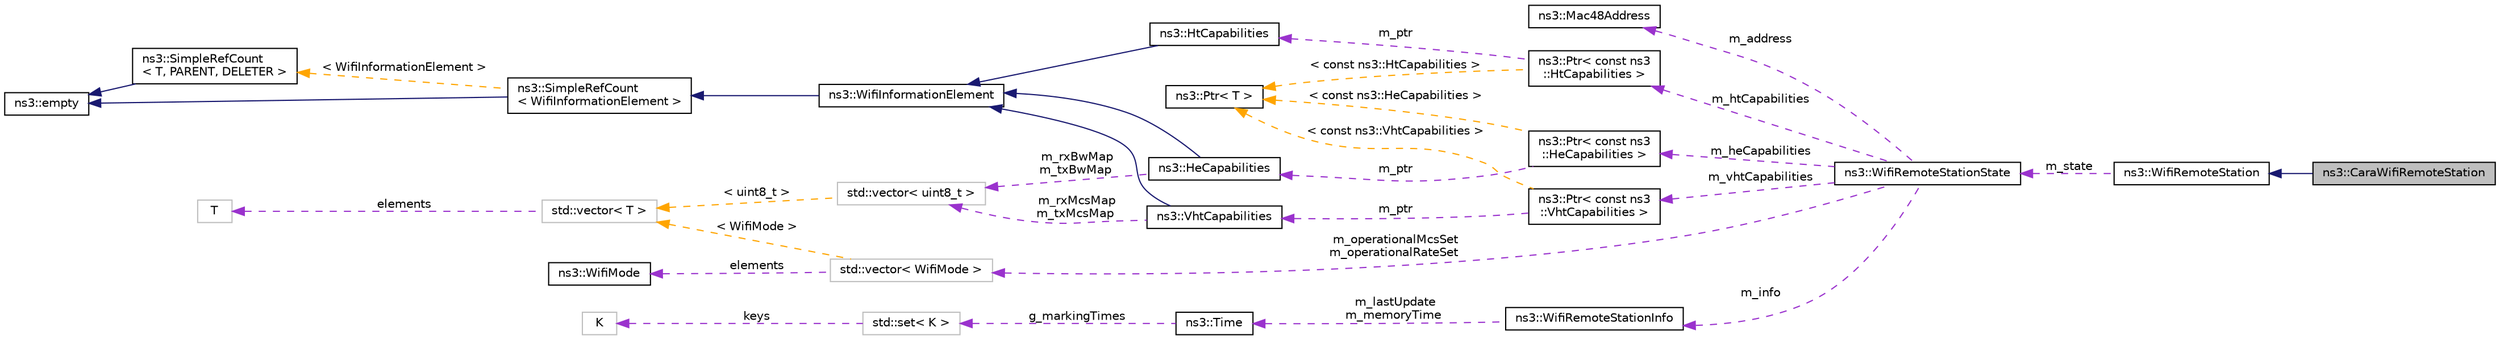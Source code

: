 digraph "ns3::CaraWifiRemoteStation"
{
 // LATEX_PDF_SIZE
  edge [fontname="Helvetica",fontsize="10",labelfontname="Helvetica",labelfontsize="10"];
  node [fontname="Helvetica",fontsize="10",shape=record];
  rankdir="LR";
  Node1 [label="ns3::CaraWifiRemoteStation",height=0.2,width=0.4,color="black", fillcolor="grey75", style="filled", fontcolor="black",tooltip="hold per-remote-station state for CARA Wifi manager."];
  Node2 -> Node1 [dir="back",color="midnightblue",fontsize="10",style="solid",fontname="Helvetica"];
  Node2 [label="ns3::WifiRemoteStation",height=0.2,width=0.4,color="black", fillcolor="white", style="filled",URL="$structns3_1_1_wifi_remote_station.html",tooltip="hold per-remote-station state."];
  Node3 -> Node2 [dir="back",color="darkorchid3",fontsize="10",style="dashed",label=" m_state" ,fontname="Helvetica"];
  Node3 [label="ns3::WifiRemoteStationState",height=0.2,width=0.4,color="black", fillcolor="white", style="filled",URL="$structns3_1_1_wifi_remote_station_state.html",tooltip="A struct that holds information about each remote station."];
  Node4 -> Node3 [dir="back",color="darkorchid3",fontsize="10",style="dashed",label=" m_address" ,fontname="Helvetica"];
  Node4 [label="ns3::Mac48Address",height=0.2,width=0.4,color="black", fillcolor="white", style="filled",URL="$classns3_1_1_mac48_address.html",tooltip="an EUI-48 address"];
  Node5 -> Node3 [dir="back",color="darkorchid3",fontsize="10",style="dashed",label=" m_heCapabilities" ,fontname="Helvetica"];
  Node5 [label="ns3::Ptr\< const ns3\l::HeCapabilities \>",height=0.2,width=0.4,color="black", fillcolor="white", style="filled",URL="$classns3_1_1_ptr.html",tooltip=" "];
  Node6 -> Node5 [dir="back",color="darkorchid3",fontsize="10",style="dashed",label=" m_ptr" ,fontname="Helvetica"];
  Node6 [label="ns3::HeCapabilities",height=0.2,width=0.4,color="black", fillcolor="white", style="filled",URL="$classns3_1_1_he_capabilities.html",tooltip="The IEEE 802.11ax HE Capabilities."];
  Node7 -> Node6 [dir="back",color="midnightblue",fontsize="10",style="solid",fontname="Helvetica"];
  Node7 [label="ns3::WifiInformationElement",height=0.2,width=0.4,color="black", fillcolor="white", style="filled",URL="$classns3_1_1_wifi_information_element.html",tooltip="Information element, as defined in 802.11-2007 standard."];
  Node8 -> Node7 [dir="back",color="midnightblue",fontsize="10",style="solid",fontname="Helvetica"];
  Node8 [label="ns3::SimpleRefCount\l\< WifiInformationElement \>",height=0.2,width=0.4,color="black", fillcolor="white", style="filled",URL="$classns3_1_1_simple_ref_count.html",tooltip=" "];
  Node9 -> Node8 [dir="back",color="midnightblue",fontsize="10",style="solid",fontname="Helvetica"];
  Node9 [label="ns3::empty",height=0.2,width=0.4,color="black", fillcolor="white", style="filled",URL="$classns3_1_1empty.html",tooltip="make Callback use a separate empty type"];
  Node10 -> Node8 [dir="back",color="orange",fontsize="10",style="dashed",label=" \< WifiInformationElement \>" ,fontname="Helvetica"];
  Node10 [label="ns3::SimpleRefCount\l\< T, PARENT, DELETER \>",height=0.2,width=0.4,color="black", fillcolor="white", style="filled",URL="$classns3_1_1_simple_ref_count.html",tooltip="A template-based reference counting class."];
  Node9 -> Node10 [dir="back",color="midnightblue",fontsize="10",style="solid",fontname="Helvetica"];
  Node11 -> Node6 [dir="back",color="darkorchid3",fontsize="10",style="dashed",label=" m_rxBwMap\nm_txBwMap" ,fontname="Helvetica"];
  Node11 [label="std::vector\< uint8_t \>",height=0.2,width=0.4,color="grey75", fillcolor="white", style="filled",tooltip=" "];
  Node12 -> Node11 [dir="back",color="orange",fontsize="10",style="dashed",label=" \< uint8_t \>" ,fontname="Helvetica"];
  Node12 [label="std::vector\< T \>",height=0.2,width=0.4,color="grey75", fillcolor="white", style="filled",tooltip=" "];
  Node13 -> Node12 [dir="back",color="darkorchid3",fontsize="10",style="dashed",label=" elements" ,fontname="Helvetica"];
  Node13 [label="T",height=0.2,width=0.4,color="grey75", fillcolor="white", style="filled",tooltip=" "];
  Node14 -> Node5 [dir="back",color="orange",fontsize="10",style="dashed",label=" \< const ns3::HeCapabilities \>" ,fontname="Helvetica"];
  Node14 [label="ns3::Ptr\< T \>",height=0.2,width=0.4,color="black", fillcolor="white", style="filled",URL="$classns3_1_1_ptr.html",tooltip="Smart pointer class similar to boost::intrusive_ptr."];
  Node15 -> Node3 [dir="back",color="darkorchid3",fontsize="10",style="dashed",label=" m_operationalMcsSet\nm_operationalRateSet" ,fontname="Helvetica"];
  Node15 [label="std::vector\< WifiMode \>",height=0.2,width=0.4,color="grey75", fillcolor="white", style="filled",tooltip=" "];
  Node16 -> Node15 [dir="back",color="darkorchid3",fontsize="10",style="dashed",label=" elements" ,fontname="Helvetica"];
  Node16 [label="ns3::WifiMode",height=0.2,width=0.4,color="black", fillcolor="white", style="filled",URL="$classns3_1_1_wifi_mode.html",tooltip="represent a single transmission mode"];
  Node12 -> Node15 [dir="back",color="orange",fontsize="10",style="dashed",label=" \< WifiMode \>" ,fontname="Helvetica"];
  Node17 -> Node3 [dir="back",color="darkorchid3",fontsize="10",style="dashed",label=" m_htCapabilities" ,fontname="Helvetica"];
  Node17 [label="ns3::Ptr\< const ns3\l::HtCapabilities \>",height=0.2,width=0.4,color="black", fillcolor="white", style="filled",URL="$classns3_1_1_ptr.html",tooltip=" "];
  Node18 -> Node17 [dir="back",color="darkorchid3",fontsize="10",style="dashed",label=" m_ptr" ,fontname="Helvetica"];
  Node18 [label="ns3::HtCapabilities",height=0.2,width=0.4,color="black", fillcolor="white", style="filled",URL="$classns3_1_1_ht_capabilities.html",tooltip="The HT Capabilities Information Element."];
  Node7 -> Node18 [dir="back",color="midnightblue",fontsize="10",style="solid",fontname="Helvetica"];
  Node14 -> Node17 [dir="back",color="orange",fontsize="10",style="dashed",label=" \< const ns3::HtCapabilities \>" ,fontname="Helvetica"];
  Node19 -> Node3 [dir="back",color="darkorchid3",fontsize="10",style="dashed",label=" m_vhtCapabilities" ,fontname="Helvetica"];
  Node19 [label="ns3::Ptr\< const ns3\l::VhtCapabilities \>",height=0.2,width=0.4,color="black", fillcolor="white", style="filled",URL="$classns3_1_1_ptr.html",tooltip=" "];
  Node20 -> Node19 [dir="back",color="darkorchid3",fontsize="10",style="dashed",label=" m_ptr" ,fontname="Helvetica"];
  Node20 [label="ns3::VhtCapabilities",height=0.2,width=0.4,color="black", fillcolor="white", style="filled",URL="$classns3_1_1_vht_capabilities.html",tooltip="The IEEE 802.11ac VHT Capabilities."];
  Node7 -> Node20 [dir="back",color="midnightblue",fontsize="10",style="solid",fontname="Helvetica"];
  Node11 -> Node20 [dir="back",color="darkorchid3",fontsize="10",style="dashed",label=" m_rxMcsMap\nm_txMcsMap" ,fontname="Helvetica"];
  Node14 -> Node19 [dir="back",color="orange",fontsize="10",style="dashed",label=" \< const ns3::VhtCapabilities \>" ,fontname="Helvetica"];
  Node21 -> Node3 [dir="back",color="darkorchid3",fontsize="10",style="dashed",label=" m_info" ,fontname="Helvetica"];
  Node21 [label="ns3::WifiRemoteStationInfo",height=0.2,width=0.4,color="black", fillcolor="white", style="filled",URL="$classns3_1_1_wifi_remote_station_info.html",tooltip="TID independent remote station statistics."];
  Node22 -> Node21 [dir="back",color="darkorchid3",fontsize="10",style="dashed",label=" m_lastUpdate\nm_memoryTime" ,fontname="Helvetica"];
  Node22 [label="ns3::Time",height=0.2,width=0.4,color="black", fillcolor="white", style="filled",URL="$classns3_1_1_time.html",tooltip="Simulation virtual time values and global simulation resolution."];
  Node23 -> Node22 [dir="back",color="darkorchid3",fontsize="10",style="dashed",label=" g_markingTimes" ,fontname="Helvetica"];
  Node23 [label="std::set\< K \>",height=0.2,width=0.4,color="grey75", fillcolor="white", style="filled",tooltip=" "];
  Node24 -> Node23 [dir="back",color="darkorchid3",fontsize="10",style="dashed",label=" keys" ,fontname="Helvetica"];
  Node24 [label="K",height=0.2,width=0.4,color="grey75", fillcolor="white", style="filled",tooltip=" "];
}
